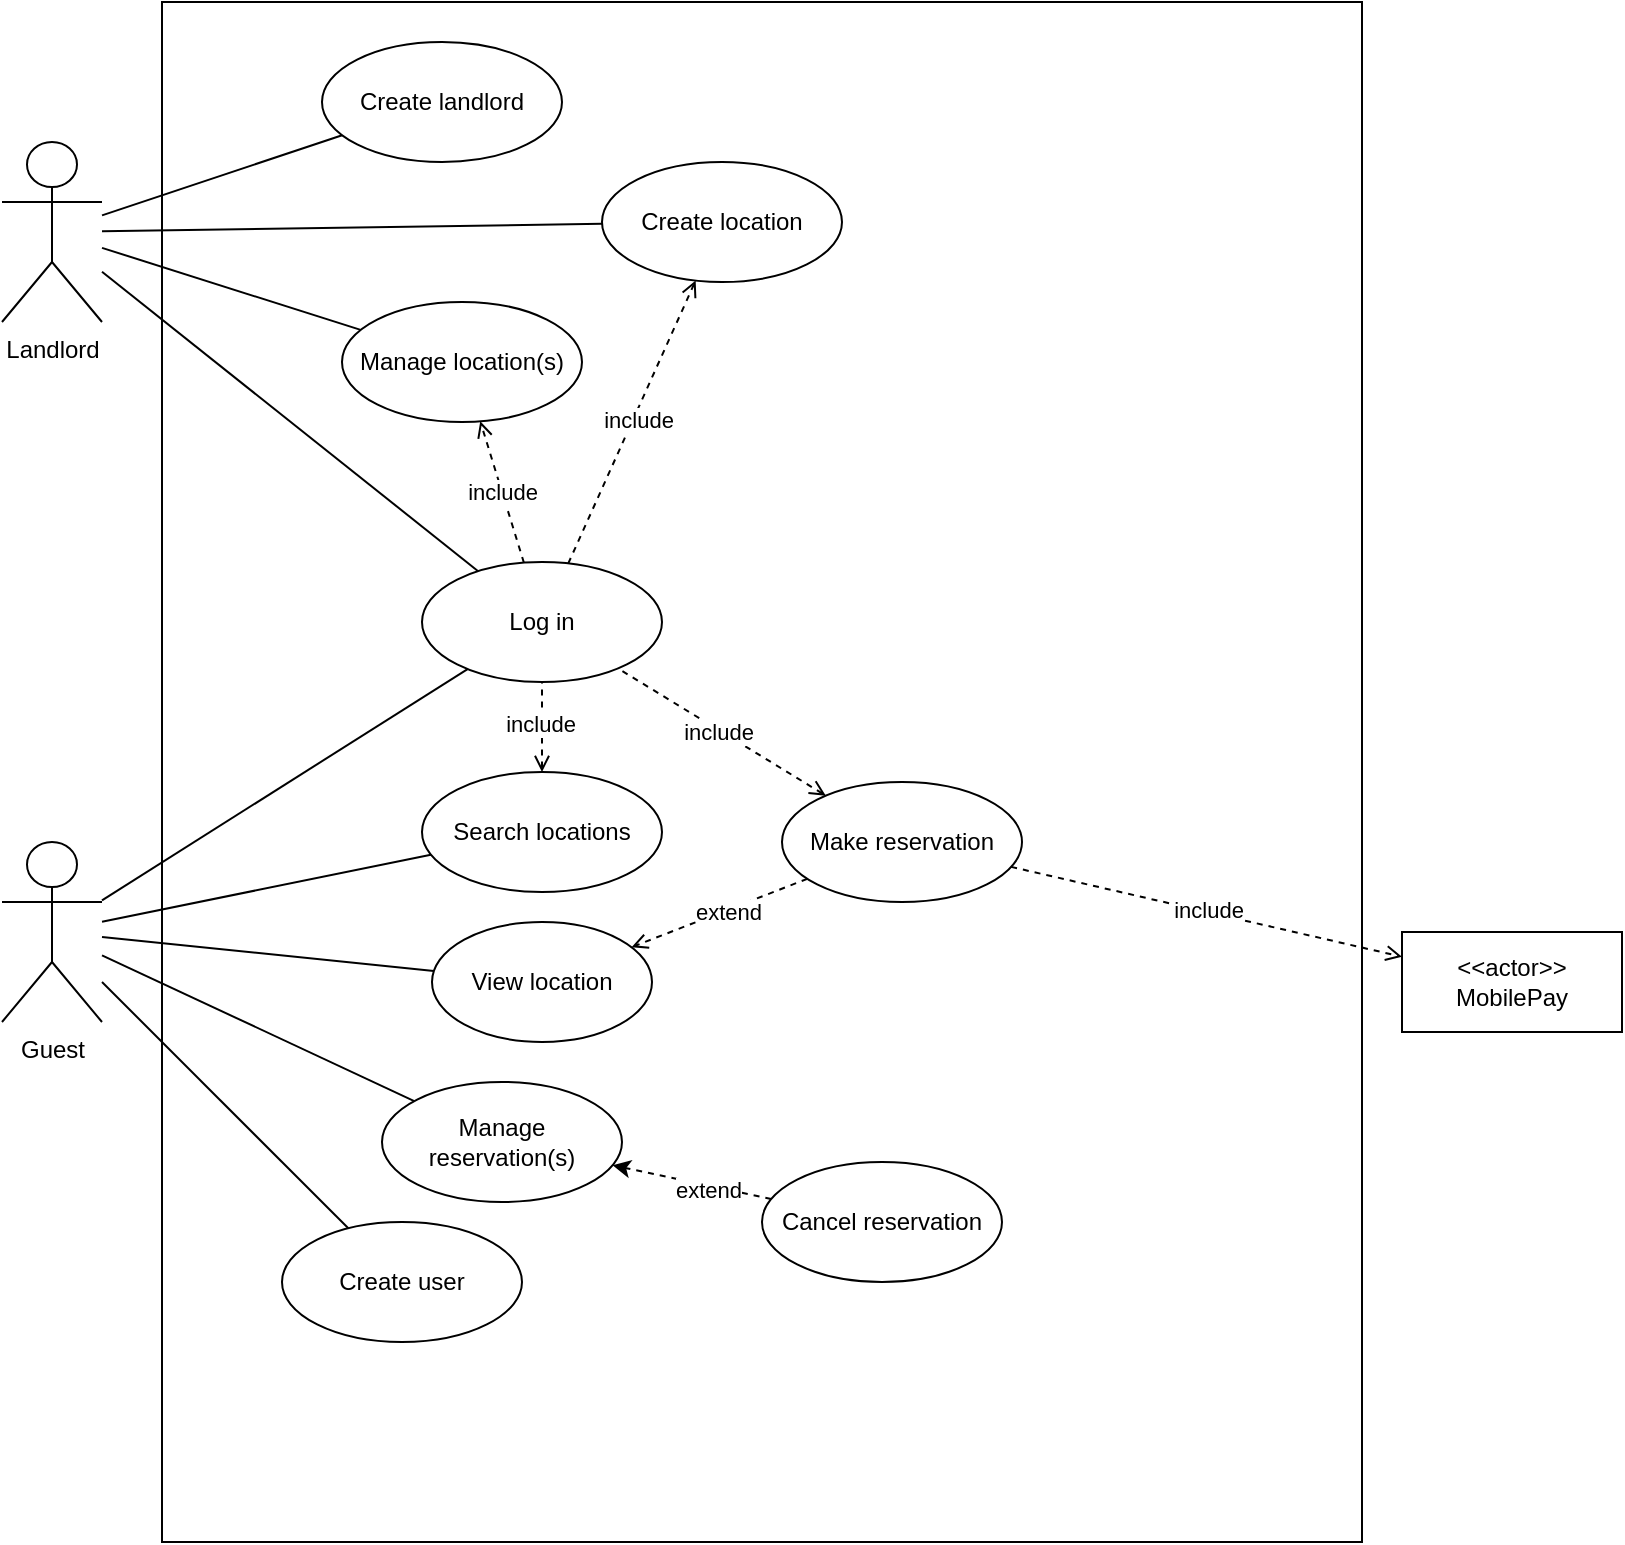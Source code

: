 <mxfile version="21.6.5" type="device">
  <diagram name="Page-1" id="q43t5NBVbCL899aClmEW">
    <mxGraphModel dx="1419" dy="814" grid="1" gridSize="10" guides="1" tooltips="1" connect="1" arrows="1" fold="1" page="1" pageScale="1" pageWidth="850" pageHeight="1100" math="0" shadow="0">
      <root>
        <mxCell id="0" />
        <mxCell id="1" parent="0" />
        <mxCell id="-PSau8nAt188wSu253ha-28" value="" style="rounded=0;whiteSpace=wrap;html=1;" parent="1" vertex="1">
          <mxGeometry x="110" y="170" width="600" height="770" as="geometry" />
        </mxCell>
        <mxCell id="-PSau8nAt188wSu253ha-1" style="rounded=0;orthogonalLoop=1;jettySize=auto;html=1;endArrow=none;endFill=0;" parent="1" source="aEcpFJmYFWradgYmW5tA-1" target="aEcpFJmYFWradgYmW5tA-5" edge="1">
          <mxGeometry relative="1" as="geometry" />
        </mxCell>
        <mxCell id="-PSau8nAt188wSu253ha-2" style="rounded=0;orthogonalLoop=1;jettySize=auto;html=1;endArrow=none;endFill=0;" parent="1" source="aEcpFJmYFWradgYmW5tA-1" target="aEcpFJmYFWradgYmW5tA-11" edge="1">
          <mxGeometry relative="1" as="geometry" />
        </mxCell>
        <mxCell id="-PSau8nAt188wSu253ha-3" style="rounded=0;orthogonalLoop=1;jettySize=auto;html=1;endArrow=none;endFill=0;" parent="1" source="aEcpFJmYFWradgYmW5tA-1" target="aEcpFJmYFWradgYmW5tA-7" edge="1">
          <mxGeometry relative="1" as="geometry" />
        </mxCell>
        <mxCell id="-PSau8nAt188wSu253ha-4" style="rounded=0;orthogonalLoop=1;jettySize=auto;html=1;endArrow=none;endFill=0;" parent="1" source="aEcpFJmYFWradgYmW5tA-1" target="aEcpFJmYFWradgYmW5tA-8" edge="1">
          <mxGeometry relative="1" as="geometry" />
        </mxCell>
        <mxCell id="-PSau8nAt188wSu253ha-9" style="rounded=0;orthogonalLoop=1;jettySize=auto;html=1;endArrow=none;endFill=0;" parent="1" source="aEcpFJmYFWradgYmW5tA-1" target="-PSau8nAt188wSu253ha-8" edge="1">
          <mxGeometry relative="1" as="geometry" />
        </mxCell>
        <mxCell id="aEcpFJmYFWradgYmW5tA-1" value="Guest" style="shape=umlActor;verticalLabelPosition=bottom;verticalAlign=top;html=1;outlineConnect=0;" parent="1" vertex="1">
          <mxGeometry x="30" y="590" width="50" height="90" as="geometry" />
        </mxCell>
        <mxCell id="-PSau8nAt188wSu253ha-5" style="rounded=0;orthogonalLoop=1;jettySize=auto;html=1;endArrow=none;endFill=0;" parent="1" source="aEcpFJmYFWradgYmW5tA-2" target="aEcpFJmYFWradgYmW5tA-9" edge="1">
          <mxGeometry relative="1" as="geometry" />
        </mxCell>
        <mxCell id="-PSau8nAt188wSu253ha-6" style="rounded=0;orthogonalLoop=1;jettySize=auto;html=1;endArrow=none;endFill=0;" parent="1" source="aEcpFJmYFWradgYmW5tA-2" target="aEcpFJmYFWradgYmW5tA-13" edge="1">
          <mxGeometry relative="1" as="geometry" />
        </mxCell>
        <mxCell id="-PSau8nAt188wSu253ha-10" style="rounded=0;orthogonalLoop=1;jettySize=auto;html=1;endArrow=none;endFill=0;" parent="1" source="aEcpFJmYFWradgYmW5tA-2" target="-PSau8nAt188wSu253ha-7" edge="1">
          <mxGeometry relative="1" as="geometry" />
        </mxCell>
        <mxCell id="-PSau8nAt188wSu253ha-25" style="rounded=0;orthogonalLoop=1;jettySize=auto;html=1;endArrow=none;endFill=0;" parent="1" source="aEcpFJmYFWradgYmW5tA-2" target="aEcpFJmYFWradgYmW5tA-7" edge="1">
          <mxGeometry relative="1" as="geometry" />
        </mxCell>
        <mxCell id="aEcpFJmYFWradgYmW5tA-2" value="Landlord" style="shape=umlActor;verticalLabelPosition=bottom;verticalAlign=top;html=1;outlineConnect=0;" parent="1" vertex="1">
          <mxGeometry x="30" y="240" width="50" height="90" as="geometry" />
        </mxCell>
        <mxCell id="-PSau8nAt188wSu253ha-16" style="rounded=0;orthogonalLoop=1;jettySize=auto;html=1;startArrow=open;startFill=0;endArrow=none;endFill=0;dashed=1;" parent="1" source="aEcpFJmYFWradgYmW5tA-5" target="aEcpFJmYFWradgYmW5tA-7" edge="1">
          <mxGeometry relative="1" as="geometry" />
        </mxCell>
        <mxCell id="-PSau8nAt188wSu253ha-17" value="include" style="edgeLabel;html=1;align=center;verticalAlign=middle;resizable=0;points=[];" parent="-PSau8nAt188wSu253ha-16" vertex="1" connectable="0">
          <mxGeometry x="0.071" y="1" relative="1" as="geometry">
            <mxPoint as="offset" />
          </mxGeometry>
        </mxCell>
        <mxCell id="aEcpFJmYFWradgYmW5tA-5" value="Search locations" style="ellipse;whiteSpace=wrap;html=1;" parent="1" vertex="1">
          <mxGeometry x="240" y="555" width="120" height="60" as="geometry" />
        </mxCell>
        <mxCell id="-PSau8nAt188wSu253ha-18" style="rounded=0;orthogonalLoop=1;jettySize=auto;html=1;dashed=1;" parent="1" source="aEcpFJmYFWradgYmW5tA-6" target="aEcpFJmYFWradgYmW5tA-8" edge="1">
          <mxGeometry relative="1" as="geometry" />
        </mxCell>
        <mxCell id="-PSau8nAt188wSu253ha-19" value="extend" style="edgeLabel;html=1;align=center;verticalAlign=middle;resizable=0;points=[];" parent="-PSau8nAt188wSu253ha-18" vertex="1" connectable="0">
          <mxGeometry x="0.174" y="2" relative="1" as="geometry">
            <mxPoint x="15" y="3" as="offset" />
          </mxGeometry>
        </mxCell>
        <mxCell id="aEcpFJmYFWradgYmW5tA-6" value="Cancel reservation" style="ellipse;whiteSpace=wrap;html=1;" parent="1" vertex="1">
          <mxGeometry x="410" y="750" width="120" height="60" as="geometry" />
        </mxCell>
        <mxCell id="-PSau8nAt188wSu253ha-21" style="rounded=0;orthogonalLoop=1;jettySize=auto;html=1;dashed=1;endArrow=open;endFill=0;" parent="1" source="aEcpFJmYFWradgYmW5tA-7" target="aEcpFJmYFWradgYmW5tA-9" edge="1">
          <mxGeometry relative="1" as="geometry" />
        </mxCell>
        <mxCell id="-PSau8nAt188wSu253ha-22" value="include" style="edgeLabel;html=1;align=center;verticalAlign=middle;resizable=0;points=[];" parent="-PSau8nAt188wSu253ha-21" vertex="1" connectable="0">
          <mxGeometry x="0.022" y="-2" relative="1" as="geometry">
            <mxPoint as="offset" />
          </mxGeometry>
        </mxCell>
        <mxCell id="-PSau8nAt188wSu253ha-23" style="rounded=0;orthogonalLoop=1;jettySize=auto;html=1;dashed=1;endArrow=open;endFill=0;" parent="1" source="aEcpFJmYFWradgYmW5tA-7" target="aEcpFJmYFWradgYmW5tA-13" edge="1">
          <mxGeometry relative="1" as="geometry">
            <Array as="points" />
          </mxGeometry>
        </mxCell>
        <mxCell id="-PSau8nAt188wSu253ha-24" value="include" style="edgeLabel;html=1;align=center;verticalAlign=middle;resizable=0;points=[];" parent="-PSau8nAt188wSu253ha-23" vertex="1" connectable="0">
          <mxGeometry x="0.027" y="3" relative="1" as="geometry">
            <mxPoint x="3" as="offset" />
          </mxGeometry>
        </mxCell>
        <mxCell id="aEcpFJmYFWradgYmW5tA-7" value="Log in" style="ellipse;whiteSpace=wrap;html=1;" parent="1" vertex="1">
          <mxGeometry x="240" y="450" width="120" height="60" as="geometry" />
        </mxCell>
        <mxCell id="aEcpFJmYFWradgYmW5tA-8" value="Manage &lt;br&gt;reservation(s)" style="ellipse;whiteSpace=wrap;html=1;" parent="1" vertex="1">
          <mxGeometry x="220" y="710" width="120" height="60" as="geometry" />
        </mxCell>
        <mxCell id="aEcpFJmYFWradgYmW5tA-9" value="Create location" style="ellipse;whiteSpace=wrap;html=1;" parent="1" vertex="1">
          <mxGeometry x="330" y="250" width="120" height="60" as="geometry" />
        </mxCell>
        <mxCell id="aEcpFJmYFWradgYmW5tA-11" value="View location" style="ellipse;whiteSpace=wrap;html=1;" parent="1" vertex="1">
          <mxGeometry x="245" y="630" width="110" height="60" as="geometry" />
        </mxCell>
        <mxCell id="aEcpFJmYFWradgYmW5tA-13" value="Manage location(s)" style="ellipse;whiteSpace=wrap;html=1;" parent="1" vertex="1">
          <mxGeometry x="200" y="320" width="120" height="60" as="geometry" />
        </mxCell>
        <mxCell id="-PSau8nAt188wSu253ha-7" value="Create landlord" style="ellipse;whiteSpace=wrap;html=1;" parent="1" vertex="1">
          <mxGeometry x="190" y="190" width="120" height="60" as="geometry" />
        </mxCell>
        <mxCell id="-PSau8nAt188wSu253ha-8" value="Create user" style="ellipse;whiteSpace=wrap;html=1;" parent="1" vertex="1">
          <mxGeometry x="170" y="780" width="120" height="60" as="geometry" />
        </mxCell>
        <mxCell id="-PSau8nAt188wSu253ha-12" style="rounded=0;orthogonalLoop=1;jettySize=auto;html=1;dashed=1;endArrow=open;endFill=0;" parent="1" source="-PSau8nAt188wSu253ha-11" target="aEcpFJmYFWradgYmW5tA-11" edge="1">
          <mxGeometry relative="1" as="geometry" />
        </mxCell>
        <mxCell id="-PSau8nAt188wSu253ha-13" value="extend" style="edgeLabel;html=1;align=center;verticalAlign=middle;resizable=0;points=[];" parent="-PSau8nAt188wSu253ha-12" vertex="1" connectable="0">
          <mxGeometry x="-0.021" relative="1" as="geometry">
            <mxPoint x="3" as="offset" />
          </mxGeometry>
        </mxCell>
        <mxCell id="-PSau8nAt188wSu253ha-14" style="rounded=0;orthogonalLoop=1;jettySize=auto;html=1;endArrow=none;endFill=0;dashed=1;startArrow=open;startFill=0;" parent="1" source="-PSau8nAt188wSu253ha-11" target="aEcpFJmYFWradgYmW5tA-7" edge="1">
          <mxGeometry relative="1" as="geometry" />
        </mxCell>
        <mxCell id="-PSau8nAt188wSu253ha-15" value="include" style="edgeLabel;html=1;align=center;verticalAlign=middle;resizable=0;points=[];" parent="-PSau8nAt188wSu253ha-14" vertex="1" connectable="0">
          <mxGeometry x="0.029" y="1" relative="1" as="geometry">
            <mxPoint as="offset" />
          </mxGeometry>
        </mxCell>
        <mxCell id="-PSau8nAt188wSu253ha-31" style="rounded=0;orthogonalLoop=1;jettySize=auto;html=1;dashed=1;endArrow=open;endFill=0;" parent="1" source="-PSau8nAt188wSu253ha-11" target="-PSau8nAt188wSu253ha-32" edge="1">
          <mxGeometry relative="1" as="geometry">
            <mxPoint x="418.73" y="149.681" as="targetPoint" />
          </mxGeometry>
        </mxCell>
        <mxCell id="-PSau8nAt188wSu253ha-33" value="include" style="edgeLabel;html=1;align=center;verticalAlign=middle;resizable=0;points=[];" parent="-PSau8nAt188wSu253ha-31" vertex="1" connectable="0">
          <mxGeometry x="0.006" y="1" relative="1" as="geometry">
            <mxPoint as="offset" />
          </mxGeometry>
        </mxCell>
        <mxCell id="-PSau8nAt188wSu253ha-11" value="Make reservation" style="ellipse;whiteSpace=wrap;html=1;" parent="1" vertex="1">
          <mxGeometry x="420" y="560" width="120" height="60" as="geometry" />
        </mxCell>
        <mxCell id="-PSau8nAt188wSu253ha-32" value="&amp;lt;&amp;lt;actor&amp;gt;&amp;gt;&lt;br&gt;MobilePay" style="html=1;whiteSpace=wrap;" parent="1" vertex="1">
          <mxGeometry x="730" y="635" width="110" height="50" as="geometry" />
        </mxCell>
      </root>
    </mxGraphModel>
  </diagram>
</mxfile>
